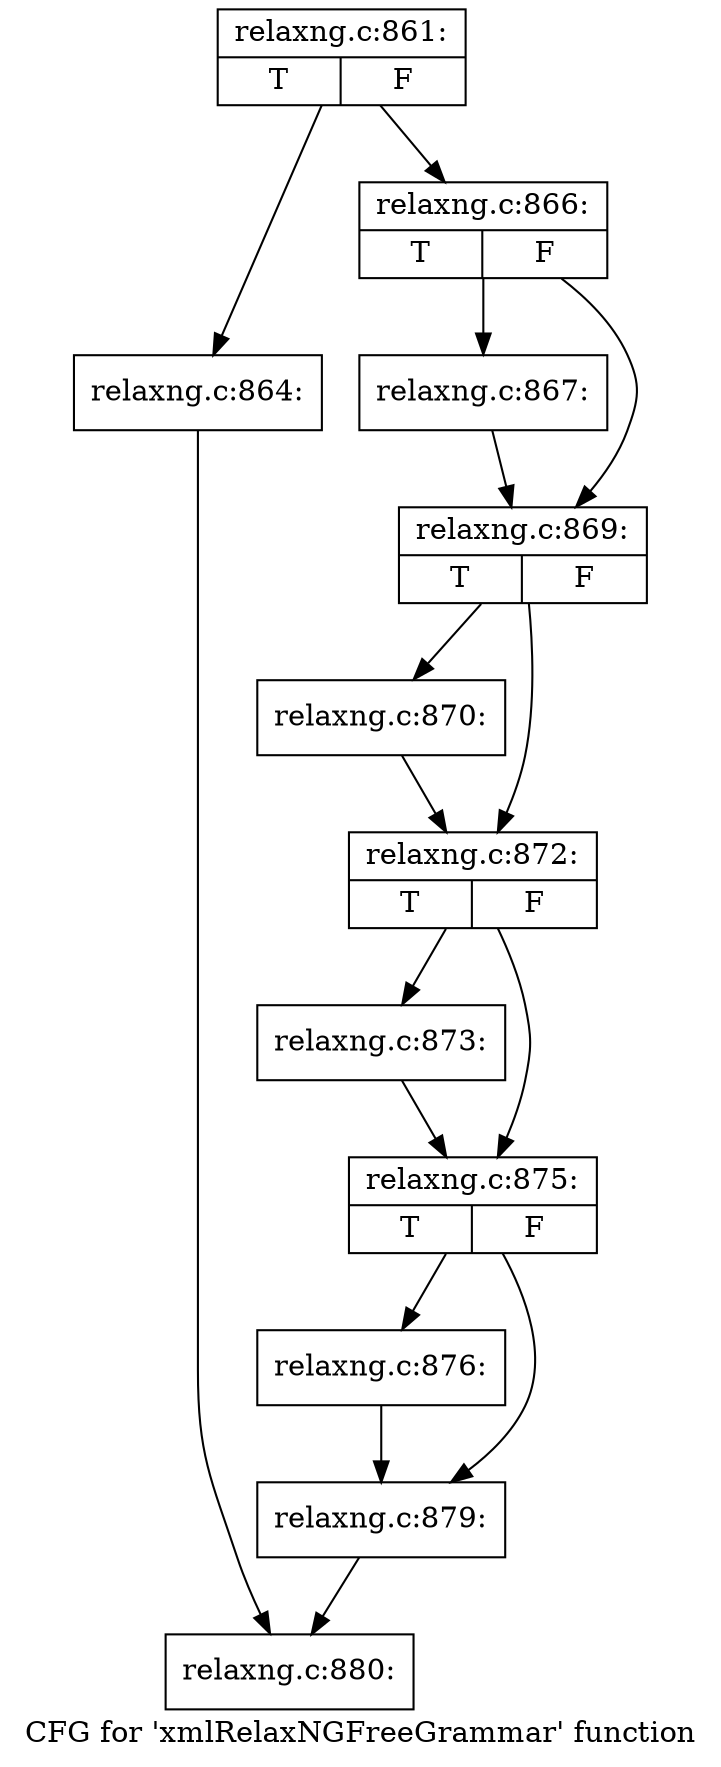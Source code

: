 digraph "CFG for 'xmlRelaxNGFreeGrammar' function" {
	label="CFG for 'xmlRelaxNGFreeGrammar' function";

	Node0x555e9c248520 [shape=record,label="{relaxng.c:861:|{<s0>T|<s1>F}}"];
	Node0x555e9c248520 -> Node0x555e9c246a60;
	Node0x555e9c248520 -> Node0x555e9c246ab0;
	Node0x555e9c246a60 [shape=record,label="{relaxng.c:864:}"];
	Node0x555e9c246a60 -> Node0x555e9c248570;
	Node0x555e9c246ab0 [shape=record,label="{relaxng.c:866:|{<s0>T|<s1>F}}"];
	Node0x555e9c246ab0 -> Node0x555e9c249030;
	Node0x555e9c246ab0 -> Node0x555e9c249080;
	Node0x555e9c249030 [shape=record,label="{relaxng.c:867:}"];
	Node0x555e9c249030 -> Node0x555e9c249080;
	Node0x555e9c249080 [shape=record,label="{relaxng.c:869:|{<s0>T|<s1>F}}"];
	Node0x555e9c249080 -> Node0x555e9c249740;
	Node0x555e9c249080 -> Node0x555e9c249790;
	Node0x555e9c249740 [shape=record,label="{relaxng.c:870:}"];
	Node0x555e9c249740 -> Node0x555e9c249790;
	Node0x555e9c249790 [shape=record,label="{relaxng.c:872:|{<s0>T|<s1>F}}"];
	Node0x555e9c249790 -> Node0x555e9c249ef0;
	Node0x555e9c249790 -> Node0x555e9c249f40;
	Node0x555e9c249ef0 [shape=record,label="{relaxng.c:873:}"];
	Node0x555e9c249ef0 -> Node0x555e9c249f40;
	Node0x555e9c249f40 [shape=record,label="{relaxng.c:875:|{<s0>T|<s1>F}}"];
	Node0x555e9c249f40 -> Node0x555e9c24a780;
	Node0x555e9c249f40 -> Node0x555e9c24a7d0;
	Node0x555e9c24a780 [shape=record,label="{relaxng.c:876:}"];
	Node0x555e9c24a780 -> Node0x555e9c24a7d0;
	Node0x555e9c24a7d0 [shape=record,label="{relaxng.c:879:}"];
	Node0x555e9c24a7d0 -> Node0x555e9c248570;
	Node0x555e9c248570 [shape=record,label="{relaxng.c:880:}"];
}
